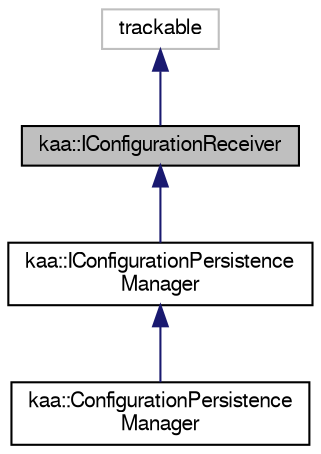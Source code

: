 digraph "kaa::IConfigurationReceiver"
{
  bgcolor="transparent";
  edge [fontname="FreeSans",fontsize="10",labelfontname="FreeSans",labelfontsize="10"];
  node [fontname="FreeSans",fontsize="10",shape=record];
  Node1 [label="kaa::IConfigurationReceiver",height=0.2,width=0.4,color="black", fillcolor="grey75", style="filled" fontcolor="black"];
  Node2 -> Node1 [dir="back",color="midnightblue",fontsize="10",style="solid",fontname="FreeSans"];
  Node2 [label="trackable",height=0.2,width=0.4,color="grey75"];
  Node1 -> Node3 [dir="back",color="midnightblue",fontsize="10",style="solid",fontname="FreeSans"];
  Node3 [label="kaa::IConfigurationPersistence\lManager",height=0.2,width=0.4,color="black",URL="$classkaa_1_1IConfigurationPersistenceManager.html"];
  Node3 -> Node4 [dir="back",color="midnightblue",fontsize="10",style="solid",fontname="FreeSans"];
  Node4 [label="kaa::ConfigurationPersistence\lManager",height=0.2,width=0.4,color="black",URL="$classkaa_1_1ConfigurationPersistenceManager.html"];
}
